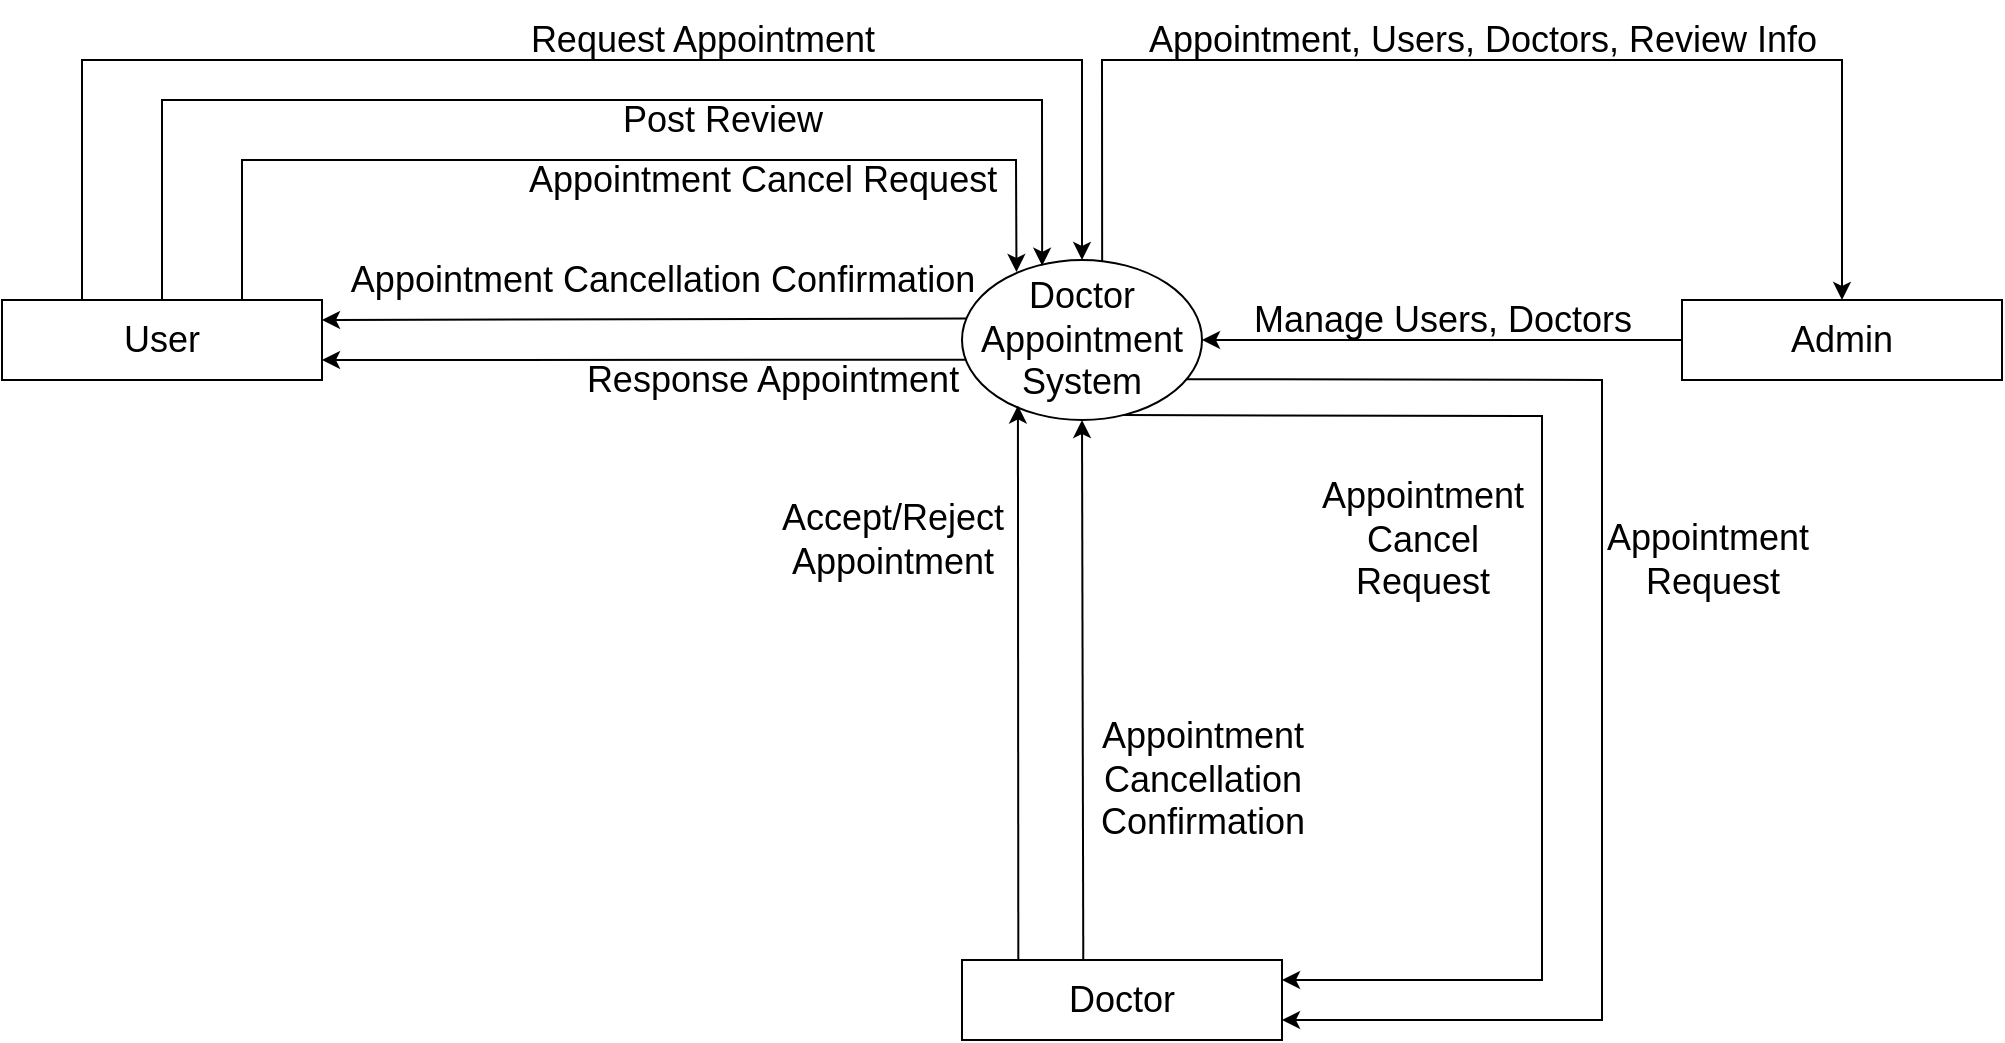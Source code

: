 <mxfile>
    <diagram id="y4sQlDy6zIdf2yhWVrkN" name="Page-1">
        <mxGraphModel dx="1830" dy="932" grid="1" gridSize="10" guides="1" tooltips="1" connect="1" arrows="1" fold="1" page="1" pageScale="1" pageWidth="850" pageHeight="1100" math="0" shadow="0">
            <root>
                <mxCell id="0"/>
                <mxCell id="1" parent="0"/>
                <mxCell id="7" style="edgeStyle=none;rounded=0;html=1;exitX=0.584;exitY=0.01;exitDx=0;exitDy=0;entryX=0.5;entryY=0;entryDx=0;entryDy=0;fontSize=18;exitPerimeter=0;" parent="1" source="2" target="4" edge="1">
                    <mxGeometry relative="1" as="geometry">
                        <Array as="points">
                            <mxPoint x="510" y="80"/>
                            <mxPoint x="880" y="80"/>
                        </Array>
                    </mxGeometry>
                </mxCell>
                <mxCell id="12" style="edgeStyle=none;rounded=0;html=1;exitX=0.666;exitY=0.969;exitDx=0;exitDy=0;entryX=1;entryY=0.25;entryDx=0;entryDy=0;fontSize=18;exitPerimeter=0;" parent="1" source="2" target="5" edge="1">
                    <mxGeometry relative="1" as="geometry">
                        <Array as="points">
                            <mxPoint x="730" y="258"/>
                            <mxPoint x="730" y="360"/>
                            <mxPoint x="730" y="540"/>
                        </Array>
                    </mxGeometry>
                </mxCell>
                <mxCell id="16" style="edgeStyle=none;rounded=0;html=1;exitX=0.019;exitY=0.623;exitDx=0;exitDy=0;entryX=1;entryY=0.75;entryDx=0;entryDy=0;fontSize=18;exitPerimeter=0;" parent="1" source="2" target="3" edge="1">
                    <mxGeometry relative="1" as="geometry"/>
                </mxCell>
                <mxCell id="22" style="edgeStyle=none;html=1;exitX=0.933;exitY=0.745;exitDx=0;exitDy=0;entryX=1;entryY=0.75;entryDx=0;entryDy=0;rounded=0;exitPerimeter=0;" edge="1" parent="1" source="2" target="5">
                    <mxGeometry relative="1" as="geometry">
                        <Array as="points">
                            <mxPoint x="760" y="240"/>
                            <mxPoint x="760" y="360"/>
                            <mxPoint x="760" y="560"/>
                        </Array>
                    </mxGeometry>
                </mxCell>
                <mxCell id="26" style="edgeStyle=none;rounded=0;html=1;exitX=0.019;exitY=0.365;exitDx=0;exitDy=0;exitPerimeter=0;entryX=1;entryY=0.25;entryDx=0;entryDy=0;" edge="1" parent="1" source="2" target="3">
                    <mxGeometry relative="1" as="geometry"/>
                </mxCell>
                <mxCell id="2" value="&lt;font style=&quot;font-size: 18px;&quot;&gt;Doctor&lt;br&gt;Appointment&lt;br&gt;System&lt;/font&gt;" style="ellipse;whiteSpace=wrap;html=1;" parent="1" vertex="1">
                    <mxGeometry x="440" y="180" width="120" height="80" as="geometry"/>
                </mxCell>
                <mxCell id="6" style="edgeStyle=none;html=1;exitX=0.25;exitY=0;exitDx=0;exitDy=0;entryX=0.5;entryY=0;entryDx=0;entryDy=0;fontSize=18;rounded=0;" parent="1" source="3" target="2" edge="1">
                    <mxGeometry relative="1" as="geometry">
                        <Array as="points">
                            <mxPoint y="80"/>
                            <mxPoint x="320" y="80"/>
                            <mxPoint x="500" y="80"/>
                        </Array>
                    </mxGeometry>
                </mxCell>
                <mxCell id="18" style="edgeStyle=none;rounded=0;html=1;exitX=0.5;exitY=0;exitDx=0;exitDy=0;entryX=0.334;entryY=0.036;entryDx=0;entryDy=0;entryPerimeter=0;fontSize=18;" parent="1" source="3" target="2" edge="1">
                    <mxGeometry relative="1" as="geometry">
                        <Array as="points">
                            <mxPoint x="40" y="100"/>
                            <mxPoint x="480" y="100"/>
                        </Array>
                    </mxGeometry>
                </mxCell>
                <mxCell id="20" style="edgeStyle=none;rounded=0;html=1;exitX=0.75;exitY=0;exitDx=0;exitDy=0;fontSize=18;entryX=0.227;entryY=0.075;entryDx=0;entryDy=0;entryPerimeter=0;" parent="1" source="3" target="2" edge="1">
                    <mxGeometry relative="1" as="geometry">
                        <mxPoint x="240" y="150" as="targetPoint"/>
                        <Array as="points">
                            <mxPoint x="80" y="130"/>
                            <mxPoint x="467" y="130"/>
                        </Array>
                    </mxGeometry>
                </mxCell>
                <mxCell id="3" value="User" style="rounded=0;whiteSpace=wrap;html=1;fontSize=18;" parent="1" vertex="1">
                    <mxGeometry x="-40" y="200" width="160" height="40" as="geometry"/>
                </mxCell>
                <mxCell id="10" style="edgeStyle=none;rounded=0;html=1;exitX=0;exitY=0.5;exitDx=0;exitDy=0;fontSize=18;" parent="1" source="4" target="2" edge="1">
                    <mxGeometry relative="1" as="geometry"/>
                </mxCell>
                <mxCell id="4" value="Admin" style="rounded=0;whiteSpace=wrap;html=1;fontSize=18;" parent="1" vertex="1">
                    <mxGeometry x="800" y="200" width="160" height="40" as="geometry"/>
                </mxCell>
                <mxCell id="14" style="edgeStyle=none;rounded=0;html=1;exitX=0.176;exitY=0.007;exitDx=0;exitDy=0;entryX=0.233;entryY=0.909;entryDx=0;entryDy=0;entryPerimeter=0;fontSize=18;exitPerimeter=0;" parent="1" source="5" target="2" edge="1">
                    <mxGeometry relative="1" as="geometry"/>
                </mxCell>
                <mxCell id="24" style="edgeStyle=none;rounded=0;html=1;exitX=0.379;exitY=-0.007;exitDx=0;exitDy=0;entryX=0.5;entryY=1;entryDx=0;entryDy=0;exitPerimeter=0;" edge="1" parent="1" source="5" target="2">
                    <mxGeometry relative="1" as="geometry"/>
                </mxCell>
                <mxCell id="5" value="Doctor" style="rounded=0;whiteSpace=wrap;html=1;fontSize=18;" parent="1" vertex="1">
                    <mxGeometry x="440" y="530" width="160" height="40" as="geometry"/>
                </mxCell>
                <mxCell id="8" value="Request Appointment" style="text;html=1;align=center;verticalAlign=middle;resizable=0;points=[];autosize=1;strokeColor=none;fillColor=none;fontSize=18;" parent="1" vertex="1">
                    <mxGeometry x="210" y="50" width="200" height="40" as="geometry"/>
                </mxCell>
                <mxCell id="9" value="Appointment, Users, Doctors, Review Info" style="text;html=1;align=center;verticalAlign=middle;resizable=0;points=[];autosize=1;strokeColor=none;fillColor=none;fontSize=18;" parent="1" vertex="1">
                    <mxGeometry x="520" y="50" width="360" height="40" as="geometry"/>
                </mxCell>
                <mxCell id="11" value="Manage Users, Doctors" style="text;html=1;align=center;verticalAlign=middle;resizable=0;points=[];autosize=1;strokeColor=none;fillColor=none;fontSize=18;" parent="1" vertex="1">
                    <mxGeometry x="575" y="190" width="210" height="40" as="geometry"/>
                </mxCell>
                <mxCell id="13" value="Appointment&amp;nbsp;&lt;br&gt;Request" style="text;html=1;align=center;verticalAlign=middle;resizable=0;points=[];autosize=1;strokeColor=none;fillColor=none;fontSize=18;" parent="1" vertex="1">
                    <mxGeometry x="750" y="300" width="130" height="60" as="geometry"/>
                </mxCell>
                <mxCell id="15" value="Accept/Reject&lt;br&gt;Appointment" style="text;html=1;align=center;verticalAlign=middle;resizable=0;points=[];autosize=1;strokeColor=none;fillColor=none;fontSize=18;" parent="1" vertex="1">
                    <mxGeometry x="340" y="290" width="130" height="60" as="geometry"/>
                </mxCell>
                <mxCell id="17" value="Response Appointment" style="text;html=1;align=center;verticalAlign=middle;resizable=0;points=[];autosize=1;strokeColor=none;fillColor=none;fontSize=18;" parent="1" vertex="1">
                    <mxGeometry x="240" y="220" width="210" height="40" as="geometry"/>
                </mxCell>
                <mxCell id="19" value="Post Review" style="text;html=1;align=center;verticalAlign=middle;resizable=0;points=[];autosize=1;strokeColor=none;fillColor=none;fontSize=18;" parent="1" vertex="1">
                    <mxGeometry x="260" y="90" width="120" height="40" as="geometry"/>
                </mxCell>
                <mxCell id="21" value="Appointment Cancel Request" style="text;html=1;align=center;verticalAlign=middle;resizable=0;points=[];autosize=1;strokeColor=none;fillColor=none;fontSize=18;" parent="1" vertex="1">
                    <mxGeometry x="210" y="120" width="260" height="40" as="geometry"/>
                </mxCell>
                <mxCell id="23" value="Appointment&lt;br&gt;Cancel&lt;br&gt;Request" style="text;html=1;align=center;verticalAlign=middle;resizable=0;points=[];autosize=1;strokeColor=none;fillColor=none;fontSize=18;" vertex="1" parent="1">
                    <mxGeometry x="610" y="280" width="120" height="80" as="geometry"/>
                </mxCell>
                <mxCell id="25" value="Appointment&lt;br&gt;Cancellation&lt;br&gt;Confirmation" style="text;html=1;align=center;verticalAlign=middle;resizable=0;points=[];autosize=1;strokeColor=none;fillColor=none;fontSize=18;" vertex="1" parent="1">
                    <mxGeometry x="495" y="400" width="130" height="80" as="geometry"/>
                </mxCell>
                <mxCell id="27" value="Appointment Cancellation Confirmation" style="text;html=1;align=center;verticalAlign=middle;resizable=0;points=[];autosize=1;strokeColor=none;fillColor=none;fontSize=18;" vertex="1" parent="1">
                    <mxGeometry x="120" y="170" width="340" height="40" as="geometry"/>
                </mxCell>
            </root>
        </mxGraphModel>
    </diagram>
</mxfile>